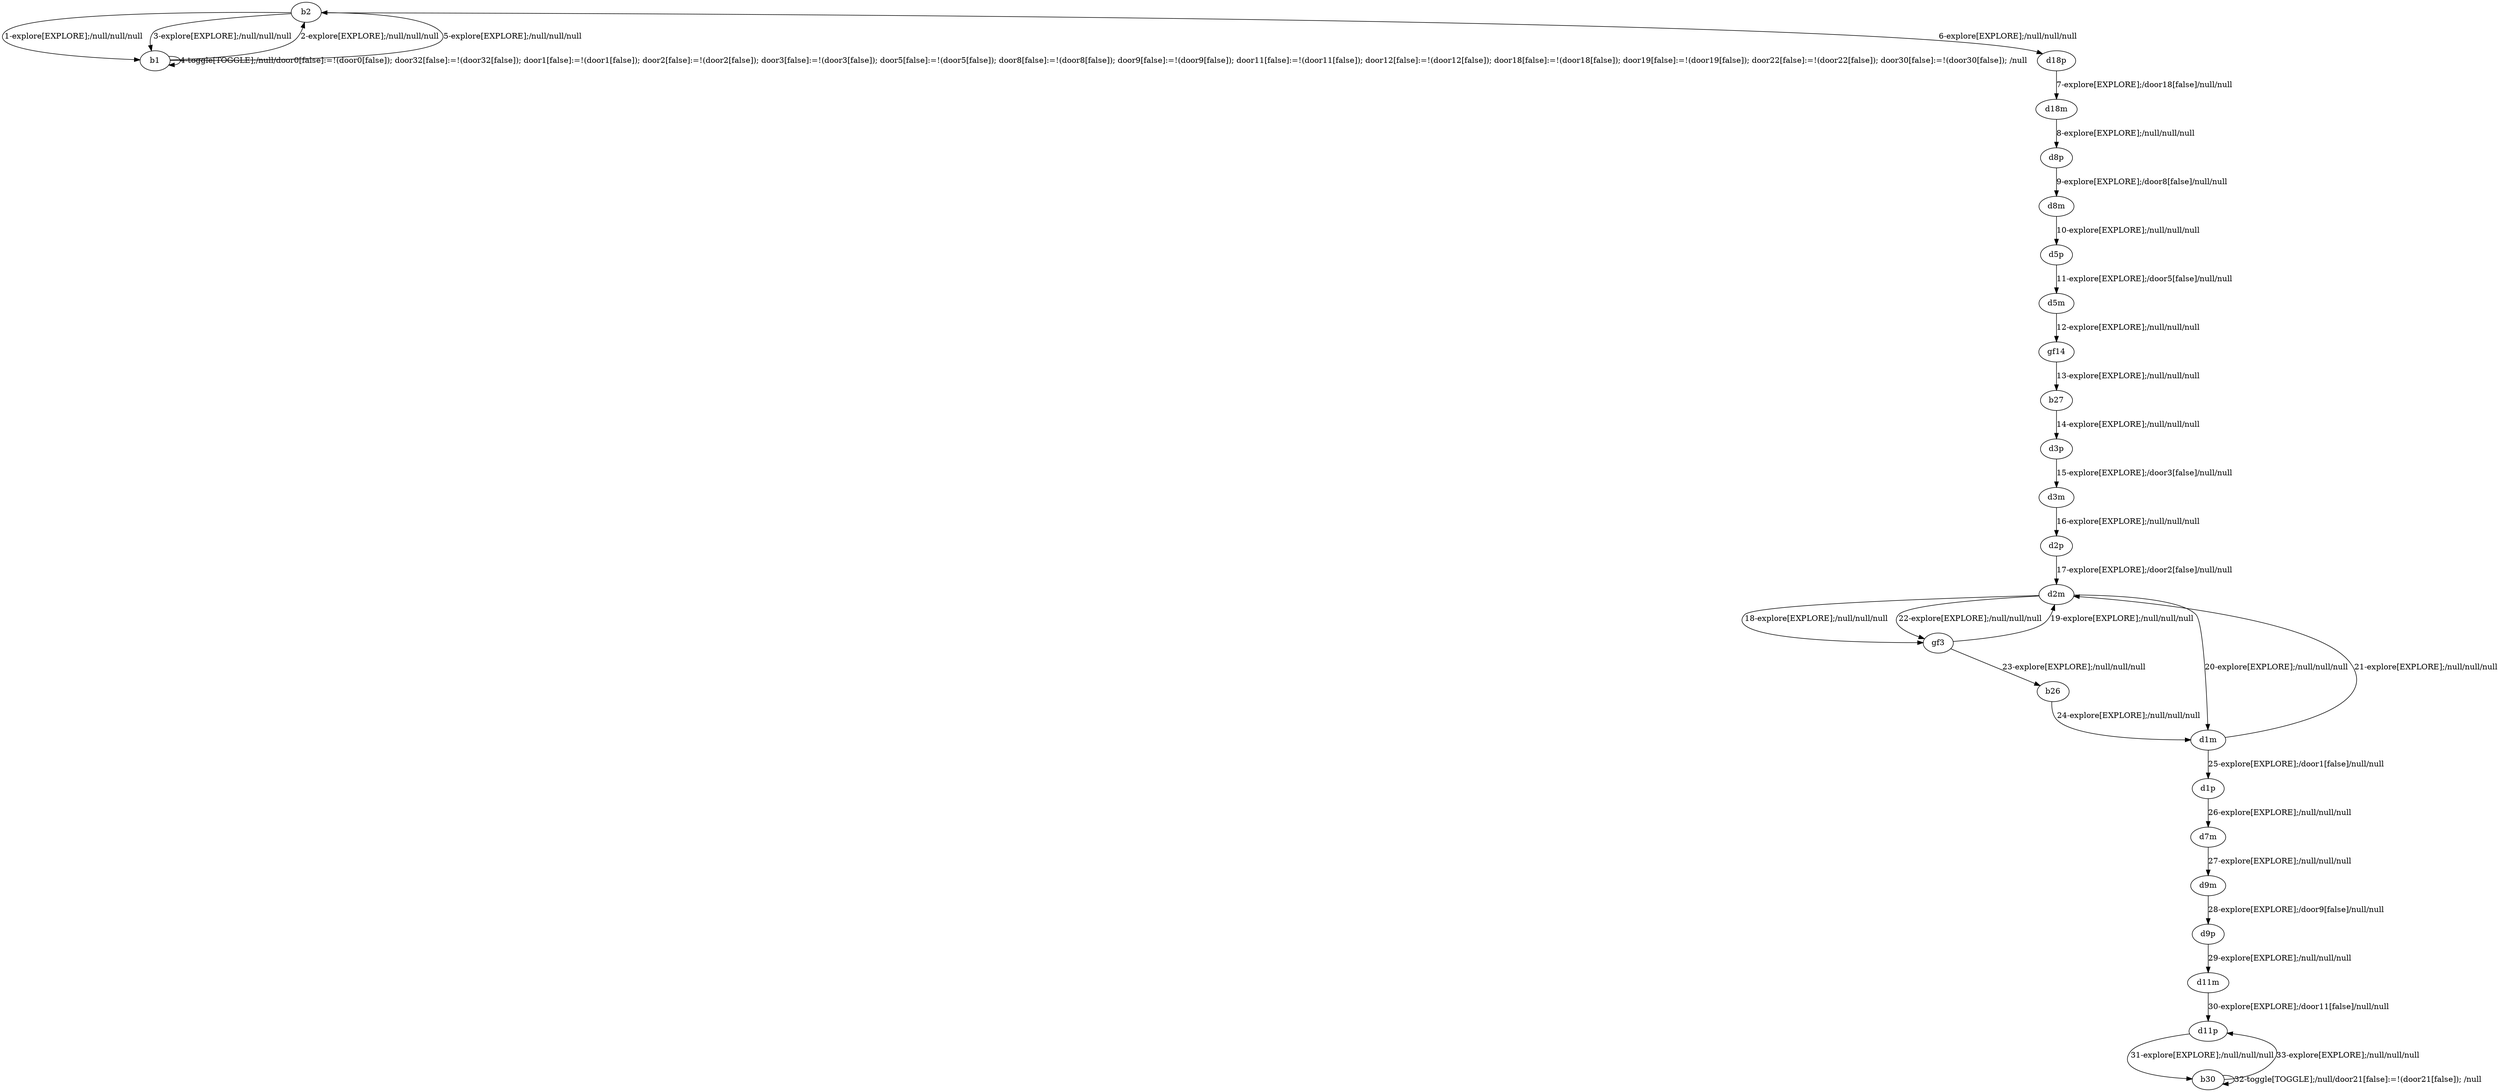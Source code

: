 # Total number of goals covered by this test: 2
# b30 --> b30
# b30 --> d11p

digraph g {
"b2" -> "b1" [label = "1-explore[EXPLORE];/null/null/null"];
"b1" -> "b2" [label = "2-explore[EXPLORE];/null/null/null"];
"b2" -> "b1" [label = "3-explore[EXPLORE];/null/null/null"];
"b1" -> "b1" [label = "4-toggle[TOGGLE];/null/door0[false]:=!(door0[false]); door32[false]:=!(door32[false]); door1[false]:=!(door1[false]); door2[false]:=!(door2[false]); door3[false]:=!(door3[false]); door5[false]:=!(door5[false]); door8[false]:=!(door8[false]); door9[false]:=!(door9[false]); door11[false]:=!(door11[false]); door12[false]:=!(door12[false]); door18[false]:=!(door18[false]); door19[false]:=!(door19[false]); door22[false]:=!(door22[false]); door30[false]:=!(door30[false]); /null"];
"b1" -> "b2" [label = "5-explore[EXPLORE];/null/null/null"];
"b2" -> "d18p" [label = "6-explore[EXPLORE];/null/null/null"];
"d18p" -> "d18m" [label = "7-explore[EXPLORE];/door18[false]/null/null"];
"d18m" -> "d8p" [label = "8-explore[EXPLORE];/null/null/null"];
"d8p" -> "d8m" [label = "9-explore[EXPLORE];/door8[false]/null/null"];
"d8m" -> "d5p" [label = "10-explore[EXPLORE];/null/null/null"];
"d5p" -> "d5m" [label = "11-explore[EXPLORE];/door5[false]/null/null"];
"d5m" -> "gf14" [label = "12-explore[EXPLORE];/null/null/null"];
"gf14" -> "b27" [label = "13-explore[EXPLORE];/null/null/null"];
"b27" -> "d3p" [label = "14-explore[EXPLORE];/null/null/null"];
"d3p" -> "d3m" [label = "15-explore[EXPLORE];/door3[false]/null/null"];
"d3m" -> "d2p" [label = "16-explore[EXPLORE];/null/null/null"];
"d2p" -> "d2m" [label = "17-explore[EXPLORE];/door2[false]/null/null"];
"d2m" -> "gf3" [label = "18-explore[EXPLORE];/null/null/null"];
"gf3" -> "d2m" [label = "19-explore[EXPLORE];/null/null/null"];
"d2m" -> "d1m" [label = "20-explore[EXPLORE];/null/null/null"];
"d1m" -> "d2m" [label = "21-explore[EXPLORE];/null/null/null"];
"d2m" -> "gf3" [label = "22-explore[EXPLORE];/null/null/null"];
"gf3" -> "b26" [label = "23-explore[EXPLORE];/null/null/null"];
"b26" -> "d1m" [label = "24-explore[EXPLORE];/null/null/null"];
"d1m" -> "d1p" [label = "25-explore[EXPLORE];/door1[false]/null/null"];
"d1p" -> "d7m" [label = "26-explore[EXPLORE];/null/null/null"];
"d7m" -> "d9m" [label = "27-explore[EXPLORE];/null/null/null"];
"d9m" -> "d9p" [label = "28-explore[EXPLORE];/door9[false]/null/null"];
"d9p" -> "d11m" [label = "29-explore[EXPLORE];/null/null/null"];
"d11m" -> "d11p" [label = "30-explore[EXPLORE];/door11[false]/null/null"];
"d11p" -> "b30" [label = "31-explore[EXPLORE];/null/null/null"];
"b30" -> "b30" [label = "32-toggle[TOGGLE];/null/door21[false]:=!(door21[false]); /null"];
"b30" -> "d11p" [label = "33-explore[EXPLORE];/null/null/null"];
}
